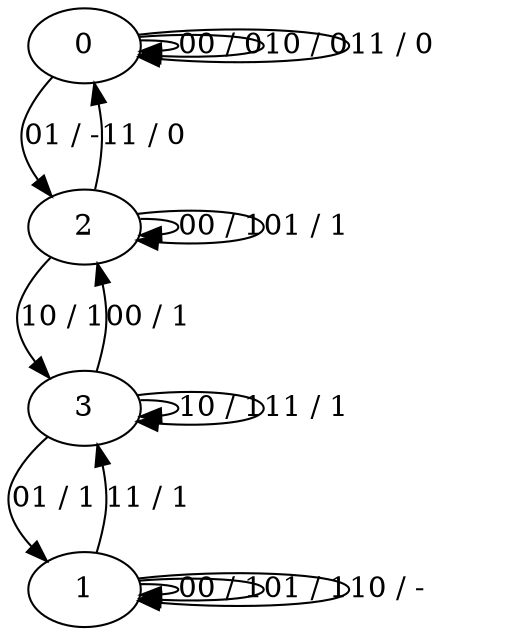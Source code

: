 digraph {
0
1
2
3
0 -> 0 [label="00 / 0"]
0 -> 2 [label="01 / -"]
0 -> 0 [label="10 / 0"]
0 -> 0 [label="11 / 0"]
1 -> 1 [label="00 / 1"]
1 -> 1 [label="01 / 1"]
1 -> 1 [label="10 / -"]
1 -> 3 [label="11 / 1"]
2 -> 2 [label="00 / 1"]
2 -> 2 [label="01 / 1"]
2 -> 3 [label="10 / 1"]
2 -> 0 [label="11 / 0"]
3 -> 2 [label="00 / 1"]
3 -> 1 [label="01 / 1"]
3 -> 3 [label="10 / 1"]
3 -> 3 [label="11 / 1"]
}
